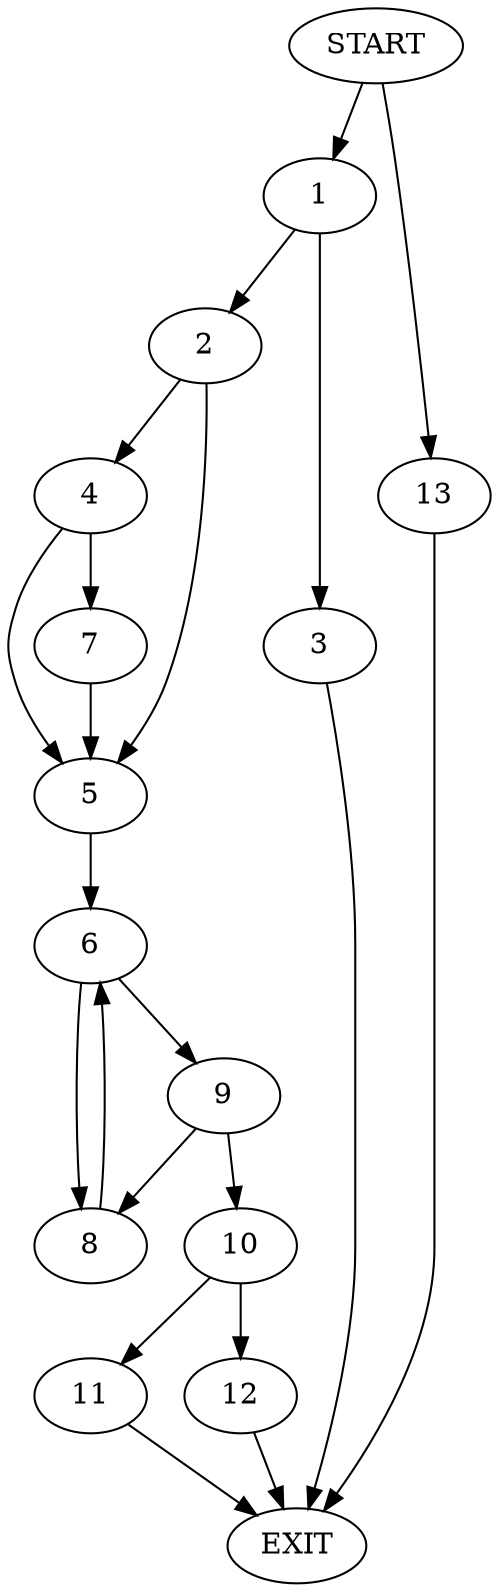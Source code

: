 digraph {
0 [label="START"]
14 [label="EXIT"]
0 -> 1
1 -> 2
1 -> 3
3 -> 14
2 -> 4
2 -> 5
5 -> 6
4 -> 5
4 -> 7
7 -> 5
6 -> 8
6 -> 9
9 -> 8
9 -> 10
8 -> 6
10 -> 11
10 -> 12
12 -> 14
11 -> 14
0 -> 13
13 -> 14
}
